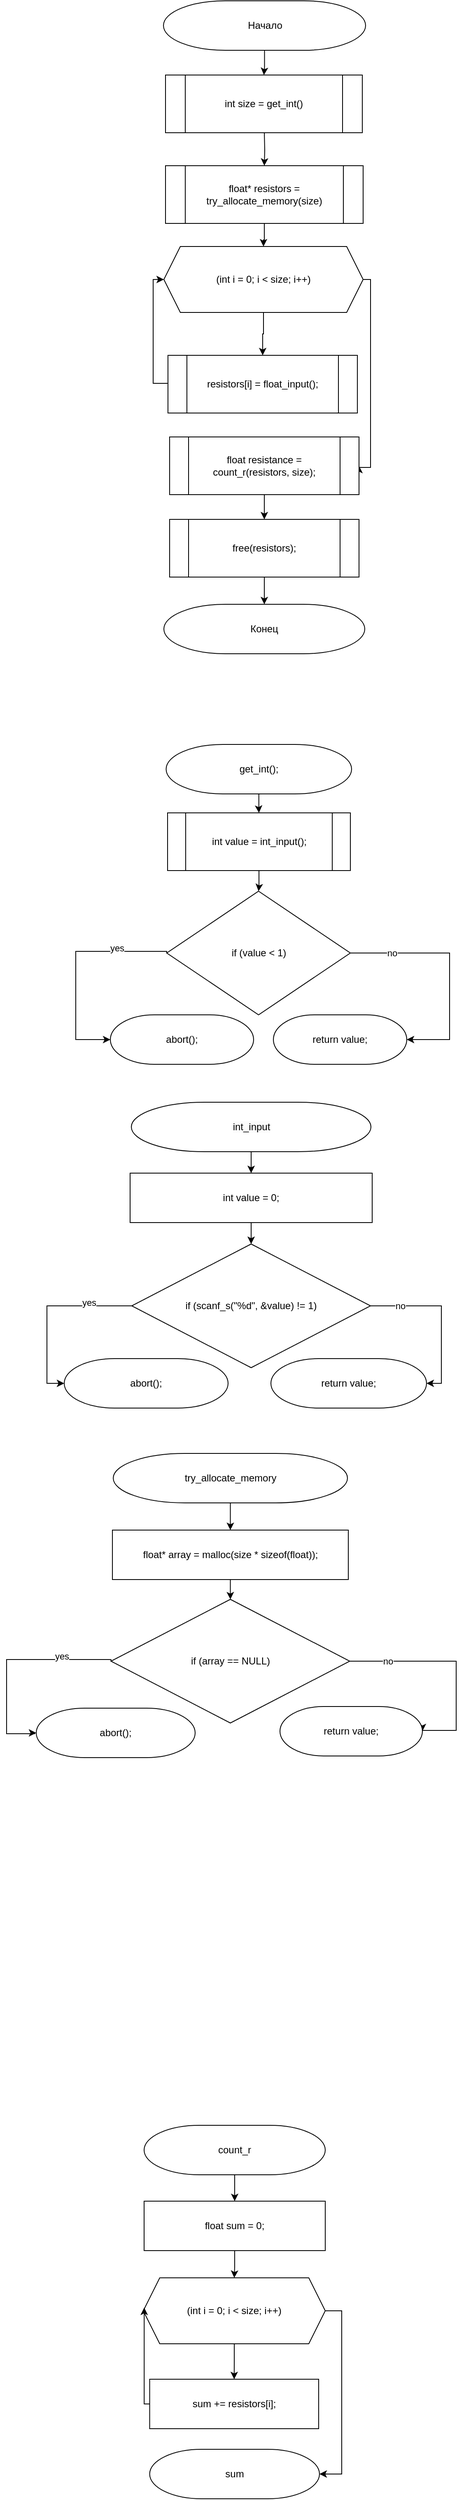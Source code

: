 <mxfile version="24.7.17">
  <diagram name="Page-1" id="edf60f1a-56cd-e834-aa8a-f176f3a09ee4">
    <mxGraphModel dx="1191" dy="708" grid="0" gridSize="10" guides="1" tooltips="1" connect="1" arrows="1" fold="1" page="0" pageScale="1" pageWidth="1100" pageHeight="850" background="none" math="0" shadow="0">
      <root>
        <mxCell id="0" />
        <mxCell id="1" parent="0" />
        <mxCell id="uuOioXlDU6anZjG-ha1C-11" value="" style="edgeStyle=orthogonalEdgeStyle;rounded=0;orthogonalLoop=1;jettySize=auto;html=1;" parent="1" source="ogi-cVwxuLuFs3qtHHxP-5" target="uuOioXlDU6anZjG-ha1C-2" edge="1">
          <mxGeometry relative="1" as="geometry" />
        </mxCell>
        <mxCell id="ogi-cVwxuLuFs3qtHHxP-5" value="float* resistors = try_allocate_memory(size)" style="shape=process;whiteSpace=wrap;html=1;backgroundOutline=1;" parent="1" vertex="1">
          <mxGeometry x="450" y="210" width="240" height="70" as="geometry" />
        </mxCell>
        <mxCell id="ogi-cVwxuLuFs3qtHHxP-13" style="edgeStyle=orthogonalEdgeStyle;rounded=0;orthogonalLoop=1;jettySize=auto;html=1;entryX=0.5;entryY=0;entryDx=0;entryDy=0;" parent="1" target="ogi-cVwxuLuFs3qtHHxP-5" edge="1">
          <mxGeometry relative="1" as="geometry">
            <mxPoint x="570" y="170" as="sourcePoint" />
          </mxGeometry>
        </mxCell>
        <mxCell id="XgvkLARswDaGHTRj_nho-15" style="edgeStyle=orthogonalEdgeStyle;rounded=0;orthogonalLoop=1;jettySize=auto;html=1;entryX=1;entryY=0.5;entryDx=0;entryDy=0;exitX=1;exitY=0.5;exitDx=0;exitDy=0;entryPerimeter=0;" parent="1" source="XgvkLARswDaGHTRj_nho-20" target="XgvkLARswDaGHTRj_nho-49" edge="1">
          <mxGeometry relative="1" as="geometry">
            <mxPoint x="703.5" y="1164" as="sourcePoint" />
            <mxPoint x="773.5" y="1344" as="targetPoint" />
            <Array as="points">
              <mxPoint x="795" y="1165" />
              <mxPoint x="795" y="1270" />
            </Array>
          </mxGeometry>
        </mxCell>
        <mxCell id="XgvkLARswDaGHTRj_nho-18" value="no" style="edgeLabel;html=1;align=center;verticalAlign=middle;resizable=0;points=[];" parent="XgvkLARswDaGHTRj_nho-15" vertex="1" connectable="0">
          <mxGeometry x="-0.638" relative="1" as="geometry">
            <mxPoint as="offset" />
          </mxGeometry>
        </mxCell>
        <mxCell id="XgvkLARswDaGHTRj_nho-16" style="edgeStyle=orthogonalEdgeStyle;rounded=0;orthogonalLoop=1;jettySize=auto;html=1;entryX=0;entryY=0.5;entryDx=0;entryDy=0;exitX=0;exitY=0.5;exitDx=0;exitDy=0;entryPerimeter=0;" parent="1" source="XgvkLARswDaGHTRj_nho-20" target="XgvkLARswDaGHTRj_nho-48" edge="1">
          <mxGeometry relative="1" as="geometry">
            <mxPoint x="423.5" y="1164" as="sourcePoint" />
            <mxPoint x="348.5" y="1344" as="targetPoint" />
            <Array as="points">
              <mxPoint x="452" y="1163" />
              <mxPoint x="341" y="1163" />
              <mxPoint x="341" y="1270" />
            </Array>
          </mxGeometry>
        </mxCell>
        <mxCell id="XgvkLARswDaGHTRj_nho-17" value="yes" style="edgeLabel;html=1;align=center;verticalAlign=middle;resizable=0;points=[];" parent="XgvkLARswDaGHTRj_nho-16" vertex="1" connectable="0">
          <mxGeometry x="-0.517" y="-4" relative="1" as="geometry">
            <mxPoint as="offset" />
          </mxGeometry>
        </mxCell>
        <mxCell id="XgvkLARswDaGHTRj_nho-20" value="if (value &amp;lt; 1)" style="rhombus;whiteSpace=wrap;html=1;" parent="1" vertex="1">
          <mxGeometry x="451.5" y="1090" width="223" height="150" as="geometry" />
        </mxCell>
        <mxCell id="XgvkLARswDaGHTRj_nho-23" value="int size = get_int()" style="shape=process;whiteSpace=wrap;html=1;backgroundOutline=1;" parent="1" vertex="1">
          <mxGeometry x="450" y="100" width="239" height="70" as="geometry" />
        </mxCell>
        <mxCell id="XgvkLARswDaGHTRj_nho-41" value="" style="edgeStyle=orthogonalEdgeStyle;rounded=0;orthogonalLoop=1;jettySize=auto;html=1;" parent="1" source="XgvkLARswDaGHTRj_nho-40" target="XgvkLARswDaGHTRj_nho-23" edge="1">
          <mxGeometry relative="1" as="geometry" />
        </mxCell>
        <mxCell id="XgvkLARswDaGHTRj_nho-40" value="Начало" style="strokeWidth=1;html=1;shape=mxgraph.flowchart.terminator;whiteSpace=wrap;" parent="1" vertex="1">
          <mxGeometry x="447.5" y="10" width="245.5" height="60" as="geometry" />
        </mxCell>
        <mxCell id="XgvkLARswDaGHTRj_nho-42" value="Конец" style="strokeWidth=1;html=1;shape=mxgraph.flowchart.terminator;whiteSpace=wrap;" parent="1" vertex="1">
          <mxGeometry x="448" y="742" width="244" height="60" as="geometry" />
        </mxCell>
        <mxCell id="uuOioXlDU6anZjG-ha1C-28" value="" style="edgeStyle=orthogonalEdgeStyle;rounded=0;orthogonalLoop=1;jettySize=auto;html=1;" parent="1" source="XgvkLARswDaGHTRj_nho-44" target="uuOioXlDU6anZjG-ha1C-27" edge="1">
          <mxGeometry relative="1" as="geometry" />
        </mxCell>
        <mxCell id="XgvkLARswDaGHTRj_nho-44" value="get_int();" style="strokeWidth=1;html=1;shape=mxgraph.flowchart.terminator;whiteSpace=wrap;" parent="1" vertex="1">
          <mxGeometry x="450.74" y="912" width="225.26" height="60" as="geometry" />
        </mxCell>
        <mxCell id="XgvkLARswDaGHTRj_nho-48" value="&lt;font style=&quot;font-size: 12px;&quot;&gt;abort();&lt;/font&gt;" style="strokeWidth=1;html=1;shape=mxgraph.flowchart.terminator;whiteSpace=wrap;" parent="1" vertex="1">
          <mxGeometry x="383" y="1240" width="174" height="60" as="geometry" />
        </mxCell>
        <mxCell id="XgvkLARswDaGHTRj_nho-49" value="&lt;font style=&quot;font-size: 12px;&quot;&gt;return value;&lt;/font&gt;" style="strokeWidth=1;html=1;shape=mxgraph.flowchart.terminator;whiteSpace=wrap;" parent="1" vertex="1">
          <mxGeometry x="581" y="1240" width="162" height="60" as="geometry" />
        </mxCell>
        <mxCell id="uuOioXlDU6anZjG-ha1C-7" value="" style="edgeStyle=orthogonalEdgeStyle;rounded=0;orthogonalLoop=1;jettySize=auto;html=1;" parent="1" source="uuOioXlDU6anZjG-ha1C-2" target="uuOioXlDU6anZjG-ha1C-4" edge="1">
          <mxGeometry relative="1" as="geometry" />
        </mxCell>
        <mxCell id="uuOioXlDU6anZjG-ha1C-15" style="edgeStyle=orthogonalEdgeStyle;rounded=0;orthogonalLoop=1;jettySize=auto;html=1;entryX=1;entryY=0.5;entryDx=0;entryDy=0;" parent="1" source="uuOioXlDU6anZjG-ha1C-2" target="uuOioXlDU6anZjG-ha1C-5" edge="1">
          <mxGeometry relative="1" as="geometry">
            <Array as="points">
              <mxPoint x="699" y="348" />
              <mxPoint x="699" y="576" />
            </Array>
          </mxGeometry>
        </mxCell>
        <mxCell id="uuOioXlDU6anZjG-ha1C-2" value="(int i = 0; i &amp;lt; size; i++)" style="shape=hexagon;perimeter=hexagonPerimeter2;whiteSpace=wrap;html=1;fixedSize=1;" parent="1" vertex="1">
          <mxGeometry x="448" y="308" width="242" height="80" as="geometry" />
        </mxCell>
        <mxCell id="uuOioXlDU6anZjG-ha1C-10" style="edgeStyle=orthogonalEdgeStyle;rounded=0;orthogonalLoop=1;jettySize=auto;html=1;entryX=0;entryY=0.5;entryDx=0;entryDy=0;" parent="1" source="uuOioXlDU6anZjG-ha1C-4" target="uuOioXlDU6anZjG-ha1C-2" edge="1">
          <mxGeometry relative="1" as="geometry">
            <Array as="points">
              <mxPoint x="435" y="474" />
              <mxPoint x="435" y="348" />
            </Array>
          </mxGeometry>
        </mxCell>
        <mxCell id="uuOioXlDU6anZjG-ha1C-4" value="resistors[i] = float_input();" style="shape=process;whiteSpace=wrap;html=1;backgroundOutline=1;" parent="1" vertex="1">
          <mxGeometry x="452.98" y="440" width="230.02" height="70" as="geometry" />
        </mxCell>
        <mxCell id="uuOioXlDU6anZjG-ha1C-13" value="" style="edgeStyle=orthogonalEdgeStyle;rounded=0;orthogonalLoop=1;jettySize=auto;html=1;" parent="1" source="uuOioXlDU6anZjG-ha1C-5" target="uuOioXlDU6anZjG-ha1C-6" edge="1">
          <mxGeometry relative="1" as="geometry" />
        </mxCell>
        <mxCell id="uuOioXlDU6anZjG-ha1C-5" value="float resistance = count_r(resistors, size);" style="shape=process;whiteSpace=wrap;html=1;backgroundOutline=1;" parent="1" vertex="1">
          <mxGeometry x="455" y="539" width="230" height="70" as="geometry" />
        </mxCell>
        <mxCell id="uuOioXlDU6anZjG-ha1C-14" value="" style="edgeStyle=orthogonalEdgeStyle;rounded=0;orthogonalLoop=1;jettySize=auto;html=1;" parent="1" source="uuOioXlDU6anZjG-ha1C-6" target="XgvkLARswDaGHTRj_nho-42" edge="1">
          <mxGeometry relative="1" as="geometry" />
        </mxCell>
        <mxCell id="uuOioXlDU6anZjG-ha1C-6" value="free(resistors);" style="shape=process;whiteSpace=wrap;html=1;backgroundOutline=1;" parent="1" vertex="1">
          <mxGeometry x="455" y="639" width="230" height="70" as="geometry" />
        </mxCell>
        <mxCell id="uuOioXlDU6anZjG-ha1C-16" style="edgeStyle=orthogonalEdgeStyle;rounded=0;orthogonalLoop=1;jettySize=auto;html=1;entryX=1;entryY=0.5;entryDx=0;entryDy=0;exitX=1;exitY=0.5;exitDx=0;exitDy=0;entryPerimeter=0;" parent="1" source="uuOioXlDU6anZjG-ha1C-20" target="uuOioXlDU6anZjG-ha1C-26" edge="1">
          <mxGeometry relative="1" as="geometry">
            <mxPoint x="692.5" y="1599" as="sourcePoint" />
            <mxPoint x="762.5" y="1779" as="targetPoint" />
            <Array as="points">
              <mxPoint x="785" y="1593" />
              <mxPoint x="785" y="1687" />
            </Array>
          </mxGeometry>
        </mxCell>
        <mxCell id="uuOioXlDU6anZjG-ha1C-17" value="no" style="edgeLabel;html=1;align=center;verticalAlign=middle;resizable=0;points=[];" parent="uuOioXlDU6anZjG-ha1C-16" vertex="1" connectable="0">
          <mxGeometry x="-0.638" relative="1" as="geometry">
            <mxPoint as="offset" />
          </mxGeometry>
        </mxCell>
        <mxCell id="uuOioXlDU6anZjG-ha1C-18" style="edgeStyle=orthogonalEdgeStyle;rounded=0;orthogonalLoop=1;jettySize=auto;html=1;entryX=0;entryY=0.5;entryDx=0;entryDy=0;exitX=0;exitY=0.5;exitDx=0;exitDy=0;entryPerimeter=0;" parent="1" source="uuOioXlDU6anZjG-ha1C-20" target="uuOioXlDU6anZjG-ha1C-25" edge="1">
          <mxGeometry relative="1" as="geometry">
            <mxPoint x="412.5" y="1599" as="sourcePoint" />
            <mxPoint x="337.5" y="1779" as="targetPoint" />
            <Array as="points">
              <mxPoint x="306" y="1593" />
              <mxPoint x="306" y="1687" />
            </Array>
          </mxGeometry>
        </mxCell>
        <mxCell id="uuOioXlDU6anZjG-ha1C-19" value="yes" style="edgeLabel;html=1;align=center;verticalAlign=middle;resizable=0;points=[];" parent="uuOioXlDU6anZjG-ha1C-18" vertex="1" connectable="0">
          <mxGeometry x="-0.517" y="-4" relative="1" as="geometry">
            <mxPoint as="offset" />
          </mxGeometry>
        </mxCell>
        <mxCell id="uuOioXlDU6anZjG-ha1C-20" value="if (scanf_s(&quot;%d&quot;, &amp;amp;value) != 1)" style="rhombus;whiteSpace=wrap;html=1;" parent="1" vertex="1">
          <mxGeometry x="409" y="1518" width="290" height="150" as="geometry" />
        </mxCell>
        <mxCell id="uuOioXlDU6anZjG-ha1C-31" value="" style="edgeStyle=orthogonalEdgeStyle;rounded=0;orthogonalLoop=1;jettySize=auto;html=1;" parent="1" source="uuOioXlDU6anZjG-ha1C-22" target="uuOioXlDU6anZjG-ha1C-30" edge="1">
          <mxGeometry relative="1" as="geometry" />
        </mxCell>
        <mxCell id="uuOioXlDU6anZjG-ha1C-22" value="&lt;div style=&quot;background-color: rgb(255, 255, 255);&quot;&gt;&lt;pre style=&quot;&quot;&gt;&lt;span style=&quot;font-family: Helvetica; white-space: normal; background-color: rgb(251, 251, 251);&quot;&gt;int_input&lt;/span&gt;&lt;font face=&quot;JetBrains Mono, monospace&quot;&gt;&lt;font color=&quot;#202020&quot;&gt;&lt;br&gt;&lt;/font&gt;&lt;/font&gt;&lt;/pre&gt;&lt;/div&gt;" style="strokeWidth=1;html=1;shape=mxgraph.flowchart.terminator;whiteSpace=wrap;" parent="1" vertex="1">
          <mxGeometry x="408.5" y="1346" width="291" height="60" as="geometry" />
        </mxCell>
        <mxCell id="uuOioXlDU6anZjG-ha1C-25" value="&lt;font style=&quot;font-size: 12px;&quot;&gt;abort();&lt;/font&gt;" style="strokeWidth=1;html=1;shape=mxgraph.flowchart.terminator;whiteSpace=wrap;" parent="1" vertex="1">
          <mxGeometry x="327" y="1657" width="199" height="60" as="geometry" />
        </mxCell>
        <mxCell id="uuOioXlDU6anZjG-ha1C-26" value="&lt;font style=&quot;font-size: 12px;&quot;&gt;return value;&lt;/font&gt;" style="strokeWidth=1;html=1;shape=mxgraph.flowchart.terminator;whiteSpace=wrap;" parent="1" vertex="1">
          <mxGeometry x="578" y="1657" width="189" height="60" as="geometry" />
        </mxCell>
        <mxCell id="uuOioXlDU6anZjG-ha1C-29" value="" style="edgeStyle=orthogonalEdgeStyle;rounded=0;orthogonalLoop=1;jettySize=auto;html=1;" parent="1" source="uuOioXlDU6anZjG-ha1C-27" target="XgvkLARswDaGHTRj_nho-20" edge="1">
          <mxGeometry relative="1" as="geometry" />
        </mxCell>
        <mxCell id="uuOioXlDU6anZjG-ha1C-27" value="int value = int_input();" style="shape=process;whiteSpace=wrap;html=1;backgroundOutline=1;" parent="1" vertex="1">
          <mxGeometry x="452.5" y="995" width="222" height="70" as="geometry" />
        </mxCell>
        <mxCell id="uuOioXlDU6anZjG-ha1C-32" value="" style="edgeStyle=orthogonalEdgeStyle;rounded=0;orthogonalLoop=1;jettySize=auto;html=1;" parent="1" source="uuOioXlDU6anZjG-ha1C-30" target="uuOioXlDU6anZjG-ha1C-20" edge="1">
          <mxGeometry relative="1" as="geometry" />
        </mxCell>
        <mxCell id="uuOioXlDU6anZjG-ha1C-30" value="int value = 0;" style="rounded=0;whiteSpace=wrap;html=1;" parent="1" vertex="1">
          <mxGeometry x="407" y="1432" width="294" height="60" as="geometry" />
        </mxCell>
        <mxCell id="uuOioXlDU6anZjG-ha1C-33" style="edgeStyle=orthogonalEdgeStyle;rounded=0;orthogonalLoop=1;jettySize=auto;html=1;entryX=1;entryY=0.5;entryDx=0;entryDy=0;exitX=1;exitY=0.5;exitDx=0;exitDy=0;entryPerimeter=0;" parent="1" source="uuOioXlDU6anZjG-ha1C-37" target="uuOioXlDU6anZjG-ha1C-41" edge="1">
          <mxGeometry relative="1" as="geometry">
            <mxPoint x="669.53" y="2024" as="sourcePoint" />
            <mxPoint x="739.53" y="2204" as="targetPoint" />
            <Array as="points">
              <mxPoint x="803" y="2024" />
              <mxPoint x="803" y="2108" />
            </Array>
          </mxGeometry>
        </mxCell>
        <mxCell id="uuOioXlDU6anZjG-ha1C-34" value="no" style="edgeLabel;html=1;align=center;verticalAlign=middle;resizable=0;points=[];" parent="uuOioXlDU6anZjG-ha1C-33" vertex="1" connectable="0">
          <mxGeometry x="-0.638" relative="1" as="geometry">
            <mxPoint as="offset" />
          </mxGeometry>
        </mxCell>
        <mxCell id="uuOioXlDU6anZjG-ha1C-35" style="edgeStyle=orthogonalEdgeStyle;rounded=0;orthogonalLoop=1;jettySize=auto;html=1;entryX=0;entryY=0.5;entryDx=0;entryDy=0;exitX=0;exitY=0.5;exitDx=0;exitDy=0;entryPerimeter=0;" parent="1" source="uuOioXlDU6anZjG-ha1C-37" target="uuOioXlDU6anZjG-ha1C-40" edge="1">
          <mxGeometry relative="1" as="geometry">
            <mxPoint x="389.53" y="2024" as="sourcePoint" />
            <mxPoint x="314.53" y="2204" as="targetPoint" />
            <Array as="points">
              <mxPoint x="384" y="2022" />
              <mxPoint x="257" y="2022" />
              <mxPoint x="257" y="2112" />
              <mxPoint x="291" y="2112" />
              <mxPoint x="291" y="2111" />
            </Array>
          </mxGeometry>
        </mxCell>
        <mxCell id="uuOioXlDU6anZjG-ha1C-36" value="yes" style="edgeLabel;html=1;align=center;verticalAlign=middle;resizable=0;points=[];" parent="uuOioXlDU6anZjG-ha1C-35" vertex="1" connectable="0">
          <mxGeometry x="-0.517" y="-4" relative="1" as="geometry">
            <mxPoint as="offset" />
          </mxGeometry>
        </mxCell>
        <mxCell id="uuOioXlDU6anZjG-ha1C-37" value="if (array == NULL)" style="rhombus;whiteSpace=wrap;html=1;" parent="1" vertex="1">
          <mxGeometry x="383.76" y="1949" width="290" height="150" as="geometry" />
        </mxCell>
        <mxCell id="uuOioXlDU6anZjG-ha1C-38" value="" style="edgeStyle=orthogonalEdgeStyle;rounded=0;orthogonalLoop=1;jettySize=auto;html=1;" parent="1" source="uuOioXlDU6anZjG-ha1C-39" target="uuOioXlDU6anZjG-ha1C-43" edge="1">
          <mxGeometry relative="1" as="geometry" />
        </mxCell>
        <mxCell id="uuOioXlDU6anZjG-ha1C-39" value="&lt;div style=&quot;background-color: rgb(255, 255, 255);&quot;&gt;&lt;pre style=&quot;&quot;&gt;&lt;font style=&quot;&quot;&gt;&lt;font face=&quot;Helvetica&quot;&gt;&lt;span style=&quot;white-space: normal;&quot;&gt;try_allocate_memory&lt;/span&gt;&lt;/font&gt;&lt;font face=&quot;JetBrains Mono, monospace&quot; color=&quot;#202020&quot;&gt;&lt;br&gt;&lt;/font&gt;&lt;/font&gt;&lt;/pre&gt;&lt;/div&gt;" style="strokeWidth=1;html=1;shape=mxgraph.flowchart.terminator;whiteSpace=wrap;" parent="1" vertex="1">
          <mxGeometry x="386.53" y="1772" width="284.47" height="60" as="geometry" />
        </mxCell>
        <mxCell id="uuOioXlDU6anZjG-ha1C-40" value="&lt;font style=&quot;font-size: 12px;&quot;&gt;abort();&lt;/font&gt;" style="strokeWidth=1;html=1;shape=mxgraph.flowchart.terminator;whiteSpace=wrap;" parent="1" vertex="1">
          <mxGeometry x="293" y="2081" width="193" height="60" as="geometry" />
        </mxCell>
        <mxCell id="uuOioXlDU6anZjG-ha1C-41" value="&lt;font style=&quot;font-size: 12px;&quot;&gt;return value;&lt;/font&gt;" style="strokeWidth=1;html=1;shape=mxgraph.flowchart.terminator;whiteSpace=wrap;" parent="1" vertex="1">
          <mxGeometry x="589" y="2079" width="173" height="60" as="geometry" />
        </mxCell>
        <mxCell id="uuOioXlDU6anZjG-ha1C-42" value="" style="edgeStyle=orthogonalEdgeStyle;rounded=0;orthogonalLoop=1;jettySize=auto;html=1;" parent="1" source="uuOioXlDU6anZjG-ha1C-43" target="uuOioXlDU6anZjG-ha1C-37" edge="1">
          <mxGeometry relative="1" as="geometry" />
        </mxCell>
        <mxCell id="uuOioXlDU6anZjG-ha1C-43" value="float* array = malloc(size * sizeof(float));" style="rounded=0;whiteSpace=wrap;html=1;" parent="1" vertex="1">
          <mxGeometry x="385.53" y="1865" width="286.47" height="60" as="geometry" />
        </mxCell>
        <mxCell id="uuOioXlDU6anZjG-ha1C-49" value="" style="edgeStyle=orthogonalEdgeStyle;rounded=0;orthogonalLoop=1;jettySize=auto;html=1;" parent="1" source="uuOioXlDU6anZjG-ha1C-50" target="uuOioXlDU6anZjG-ha1C-54" edge="1">
          <mxGeometry relative="1" as="geometry" />
        </mxCell>
        <mxCell id="uuOioXlDU6anZjG-ha1C-50" value="&lt;div style=&quot;background-color: rgb(255, 255, 255);&quot;&gt;&lt;pre style=&quot;&quot;&gt;&lt;font style=&quot;&quot;&gt;&lt;font face=&quot;Helvetica&quot;&gt;&lt;span style=&quot;white-space: normal;&quot;&gt;count_r&lt;/span&gt;&lt;/font&gt;&lt;font face=&quot;JetBrains Mono, monospace&quot; color=&quot;#202020&quot;&gt;&lt;br&gt;&lt;/font&gt;&lt;/font&gt;&lt;/pre&gt;&lt;/div&gt;" style="strokeWidth=1;html=1;shape=mxgraph.flowchart.terminator;whiteSpace=wrap;" parent="1" vertex="1">
          <mxGeometry x="424" y="2587" width="220" height="60" as="geometry" />
        </mxCell>
        <mxCell id="uuOioXlDU6anZjG-ha1C-60" value="" style="edgeStyle=orthogonalEdgeStyle;rounded=0;orthogonalLoop=1;jettySize=auto;html=1;" parent="1" source="uuOioXlDU6anZjG-ha1C-54" target="uuOioXlDU6anZjG-ha1C-56" edge="1">
          <mxGeometry relative="1" as="geometry" />
        </mxCell>
        <mxCell id="uuOioXlDU6anZjG-ha1C-54" value="float sum = 0;" style="rounded=0;whiteSpace=wrap;html=1;" parent="1" vertex="1">
          <mxGeometry x="424" y="2679" width="220" height="60" as="geometry" />
        </mxCell>
        <mxCell id="uuOioXlDU6anZjG-ha1C-61" value="" style="edgeStyle=orthogonalEdgeStyle;rounded=0;orthogonalLoop=1;jettySize=auto;html=1;" parent="1" source="uuOioXlDU6anZjG-ha1C-56" target="uuOioXlDU6anZjG-ha1C-59" edge="1">
          <mxGeometry relative="1" as="geometry" />
        </mxCell>
        <mxCell id="uuOioXlDU6anZjG-ha1C-56" value="(int i = 0; i &amp;lt; size; i++)" style="shape=hexagon;perimeter=hexagonPerimeter2;whiteSpace=wrap;html=1;fixedSize=1;" parent="1" vertex="1">
          <mxGeometry x="423" y="2772" width="221" height="80" as="geometry" />
        </mxCell>
        <mxCell id="uuOioXlDU6anZjG-ha1C-59" value="sum += resistors[i];" style="rounded=0;whiteSpace=wrap;html=1;" parent="1" vertex="1">
          <mxGeometry x="430.76" y="2895" width="205.24" height="60" as="geometry" />
        </mxCell>
        <mxCell id="uuOioXlDU6anZjG-ha1C-62" style="edgeStyle=orthogonalEdgeStyle;rounded=0;orthogonalLoop=1;jettySize=auto;html=1;entryX=0.005;entryY=0.451;entryDx=0;entryDy=0;entryPerimeter=0;" parent="1" source="uuOioXlDU6anZjG-ha1C-59" target="uuOioXlDU6anZjG-ha1C-56" edge="1">
          <mxGeometry relative="1" as="geometry">
            <Array as="points">
              <mxPoint x="424" y="2925" />
            </Array>
          </mxGeometry>
        </mxCell>
        <mxCell id="uuOioXlDU6anZjG-ha1C-63" value="&lt;div style=&quot;background-color: rgb(255, 255, 255);&quot;&gt;&lt;pre style=&quot;&quot;&gt;&lt;font style=&quot;&quot;&gt;&lt;font face=&quot;Helvetica&quot;&gt;&lt;span style=&quot;white-space: normal;&quot;&gt;sum&lt;/span&gt;&lt;/font&gt;&lt;font face=&quot;JetBrains Mono, monospace&quot; color=&quot;#202020&quot;&gt;&lt;br&gt;&lt;/font&gt;&lt;/font&gt;&lt;/pre&gt;&lt;/div&gt;" style="strokeWidth=1;html=1;shape=mxgraph.flowchart.terminator;whiteSpace=wrap;" parent="1" vertex="1">
          <mxGeometry x="430.76" y="2980" width="206.24" height="60" as="geometry" />
        </mxCell>
        <mxCell id="il_Hap-Nplp-HmYMcgyv-1" style="edgeStyle=orthogonalEdgeStyle;rounded=0;orthogonalLoop=1;jettySize=auto;html=1;entryX=1;entryY=0.5;entryDx=0;entryDy=0;entryPerimeter=0;" parent="1" source="uuOioXlDU6anZjG-ha1C-56" target="uuOioXlDU6anZjG-ha1C-63" edge="1">
          <mxGeometry relative="1" as="geometry">
            <Array as="points">
              <mxPoint x="664" y="2812" />
              <mxPoint x="664" y="3010" />
            </Array>
          </mxGeometry>
        </mxCell>
      </root>
    </mxGraphModel>
  </diagram>
</mxfile>
